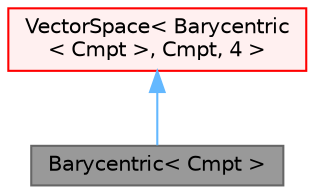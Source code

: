 digraph "Barycentric&lt; Cmpt &gt;"
{
 // LATEX_PDF_SIZE
  bgcolor="transparent";
  edge [fontname=Helvetica,fontsize=10,labelfontname=Helvetica,labelfontsize=10];
  node [fontname=Helvetica,fontsize=10,shape=box,height=0.2,width=0.4];
  Node1 [id="Node000001",label="Barycentric\< Cmpt \>",height=0.2,width=0.4,color="gray40", fillcolor="grey60", style="filled", fontcolor="black",tooltip="Templated 3D Barycentric derived from VectorSpace. Has 4 components, one of which is redundant."];
  Node2 -> Node1 [id="edge1_Node000001_Node000002",dir="back",color="steelblue1",style="solid",tooltip=" "];
  Node2 [id="Node000002",label="VectorSpace\< Barycentric\l\< Cmpt \>, Cmpt, 4 \>",height=0.2,width=0.4,color="red", fillcolor="#FFF0F0", style="filled",URL="$classFoam_1_1VectorSpace.html",tooltip=" "];
}
